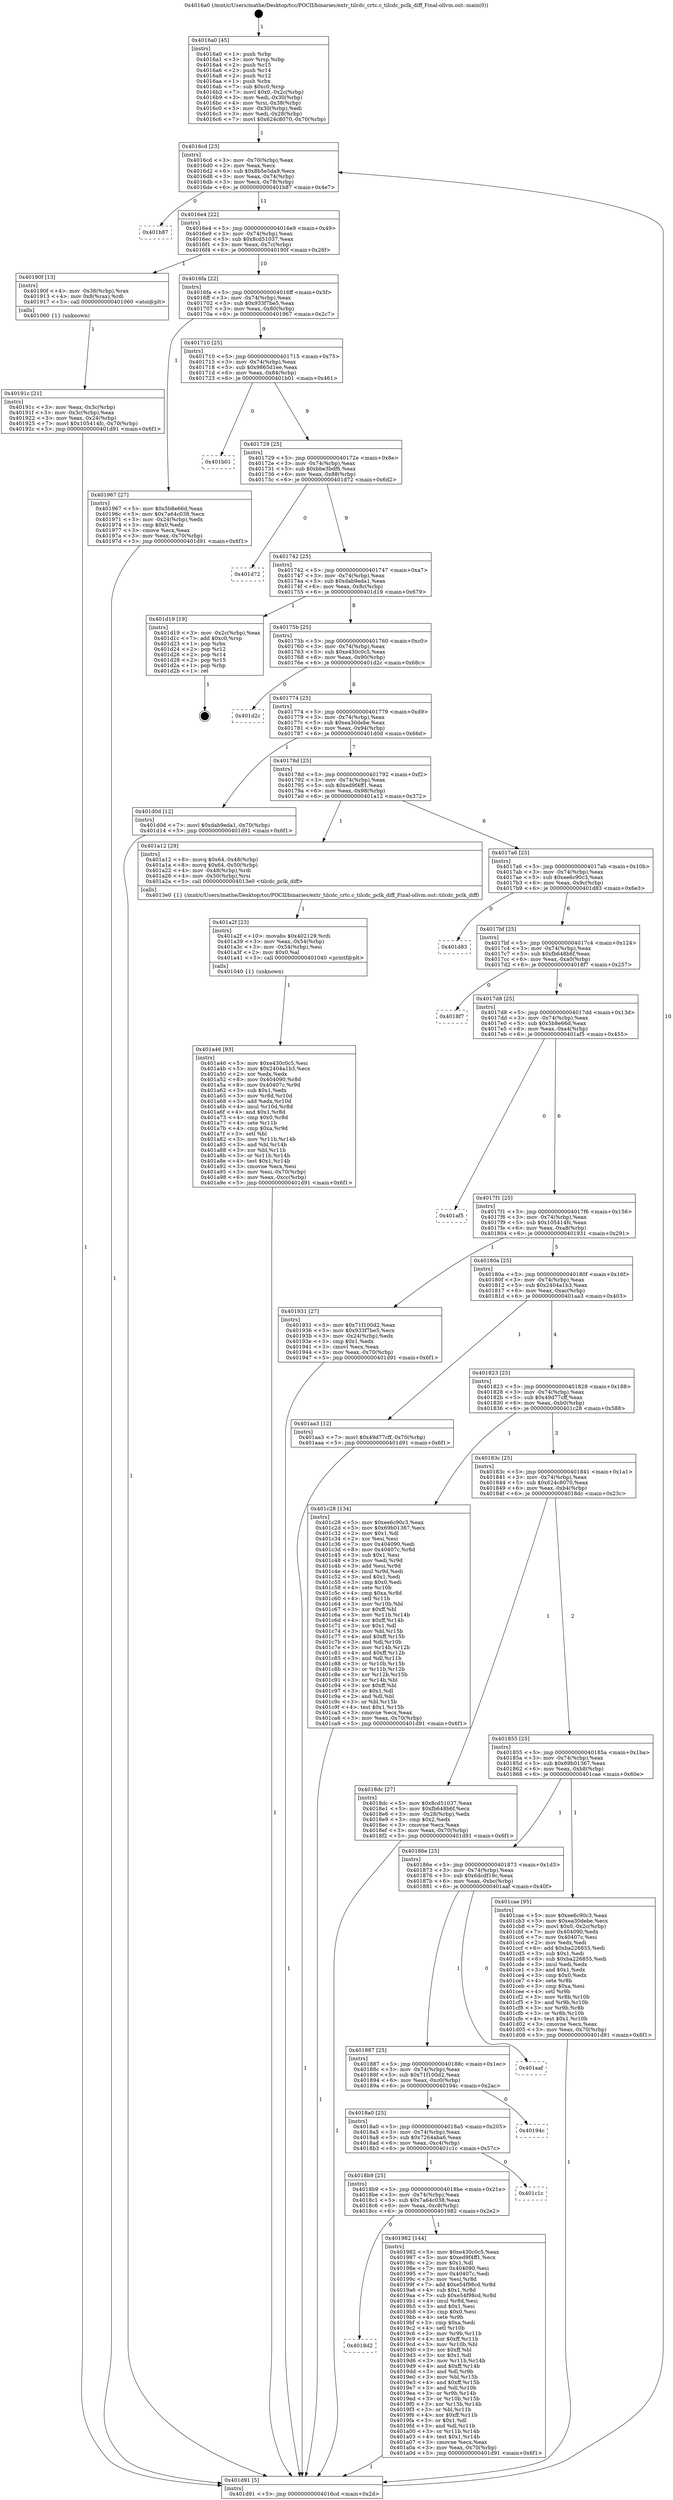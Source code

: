 digraph "0x4016a0" {
  label = "0x4016a0 (/mnt/c/Users/mathe/Desktop/tcc/POCII/binaries/extr_tilcdc_crtc.c_tilcdc_pclk_diff_Final-ollvm.out::main(0))"
  labelloc = "t"
  node[shape=record]

  Entry [label="",width=0.3,height=0.3,shape=circle,fillcolor=black,style=filled]
  "0x4016cd" [label="{
     0x4016cd [23]\l
     | [instrs]\l
     &nbsp;&nbsp;0x4016cd \<+3\>: mov -0x70(%rbp),%eax\l
     &nbsp;&nbsp;0x4016d0 \<+2\>: mov %eax,%ecx\l
     &nbsp;&nbsp;0x4016d2 \<+6\>: sub $0x8b5e5da9,%ecx\l
     &nbsp;&nbsp;0x4016d8 \<+3\>: mov %eax,-0x74(%rbp)\l
     &nbsp;&nbsp;0x4016db \<+3\>: mov %ecx,-0x78(%rbp)\l
     &nbsp;&nbsp;0x4016de \<+6\>: je 0000000000401b87 \<main+0x4e7\>\l
  }"]
  "0x401b87" [label="{
     0x401b87\l
  }", style=dashed]
  "0x4016e4" [label="{
     0x4016e4 [22]\l
     | [instrs]\l
     &nbsp;&nbsp;0x4016e4 \<+5\>: jmp 00000000004016e9 \<main+0x49\>\l
     &nbsp;&nbsp;0x4016e9 \<+3\>: mov -0x74(%rbp),%eax\l
     &nbsp;&nbsp;0x4016ec \<+5\>: sub $0x8cd51037,%eax\l
     &nbsp;&nbsp;0x4016f1 \<+3\>: mov %eax,-0x7c(%rbp)\l
     &nbsp;&nbsp;0x4016f4 \<+6\>: je 000000000040190f \<main+0x26f\>\l
  }"]
  Exit [label="",width=0.3,height=0.3,shape=circle,fillcolor=black,style=filled,peripheries=2]
  "0x40190f" [label="{
     0x40190f [13]\l
     | [instrs]\l
     &nbsp;&nbsp;0x40190f \<+4\>: mov -0x38(%rbp),%rax\l
     &nbsp;&nbsp;0x401913 \<+4\>: mov 0x8(%rax),%rdi\l
     &nbsp;&nbsp;0x401917 \<+5\>: call 0000000000401060 \<atoi@plt\>\l
     | [calls]\l
     &nbsp;&nbsp;0x401060 \{1\} (unknown)\l
  }"]
  "0x4016fa" [label="{
     0x4016fa [22]\l
     | [instrs]\l
     &nbsp;&nbsp;0x4016fa \<+5\>: jmp 00000000004016ff \<main+0x5f\>\l
     &nbsp;&nbsp;0x4016ff \<+3\>: mov -0x74(%rbp),%eax\l
     &nbsp;&nbsp;0x401702 \<+5\>: sub $0x933f7be5,%eax\l
     &nbsp;&nbsp;0x401707 \<+3\>: mov %eax,-0x80(%rbp)\l
     &nbsp;&nbsp;0x40170a \<+6\>: je 0000000000401967 \<main+0x2c7\>\l
  }"]
  "0x401a46" [label="{
     0x401a46 [93]\l
     | [instrs]\l
     &nbsp;&nbsp;0x401a46 \<+5\>: mov $0xe430c0c5,%esi\l
     &nbsp;&nbsp;0x401a4b \<+5\>: mov $0x2404a1b3,%ecx\l
     &nbsp;&nbsp;0x401a50 \<+2\>: xor %edx,%edx\l
     &nbsp;&nbsp;0x401a52 \<+8\>: mov 0x404090,%r8d\l
     &nbsp;&nbsp;0x401a5a \<+8\>: mov 0x40407c,%r9d\l
     &nbsp;&nbsp;0x401a62 \<+3\>: sub $0x1,%edx\l
     &nbsp;&nbsp;0x401a65 \<+3\>: mov %r8d,%r10d\l
     &nbsp;&nbsp;0x401a68 \<+3\>: add %edx,%r10d\l
     &nbsp;&nbsp;0x401a6b \<+4\>: imul %r10d,%r8d\l
     &nbsp;&nbsp;0x401a6f \<+4\>: and $0x1,%r8d\l
     &nbsp;&nbsp;0x401a73 \<+4\>: cmp $0x0,%r8d\l
     &nbsp;&nbsp;0x401a77 \<+4\>: sete %r11b\l
     &nbsp;&nbsp;0x401a7b \<+4\>: cmp $0xa,%r9d\l
     &nbsp;&nbsp;0x401a7f \<+3\>: setl %bl\l
     &nbsp;&nbsp;0x401a82 \<+3\>: mov %r11b,%r14b\l
     &nbsp;&nbsp;0x401a85 \<+3\>: and %bl,%r14b\l
     &nbsp;&nbsp;0x401a88 \<+3\>: xor %bl,%r11b\l
     &nbsp;&nbsp;0x401a8b \<+3\>: or %r11b,%r14b\l
     &nbsp;&nbsp;0x401a8e \<+4\>: test $0x1,%r14b\l
     &nbsp;&nbsp;0x401a92 \<+3\>: cmovne %ecx,%esi\l
     &nbsp;&nbsp;0x401a95 \<+3\>: mov %esi,-0x70(%rbp)\l
     &nbsp;&nbsp;0x401a98 \<+6\>: mov %eax,-0xcc(%rbp)\l
     &nbsp;&nbsp;0x401a9e \<+5\>: jmp 0000000000401d91 \<main+0x6f1\>\l
  }"]
  "0x401967" [label="{
     0x401967 [27]\l
     | [instrs]\l
     &nbsp;&nbsp;0x401967 \<+5\>: mov $0x5b8e66d,%eax\l
     &nbsp;&nbsp;0x40196c \<+5\>: mov $0x7a64c038,%ecx\l
     &nbsp;&nbsp;0x401971 \<+3\>: mov -0x24(%rbp),%edx\l
     &nbsp;&nbsp;0x401974 \<+3\>: cmp $0x0,%edx\l
     &nbsp;&nbsp;0x401977 \<+3\>: cmove %ecx,%eax\l
     &nbsp;&nbsp;0x40197a \<+3\>: mov %eax,-0x70(%rbp)\l
     &nbsp;&nbsp;0x40197d \<+5\>: jmp 0000000000401d91 \<main+0x6f1\>\l
  }"]
  "0x401710" [label="{
     0x401710 [25]\l
     | [instrs]\l
     &nbsp;&nbsp;0x401710 \<+5\>: jmp 0000000000401715 \<main+0x75\>\l
     &nbsp;&nbsp;0x401715 \<+3\>: mov -0x74(%rbp),%eax\l
     &nbsp;&nbsp;0x401718 \<+5\>: sub $0x9865d1ee,%eax\l
     &nbsp;&nbsp;0x40171d \<+6\>: mov %eax,-0x84(%rbp)\l
     &nbsp;&nbsp;0x401723 \<+6\>: je 0000000000401b01 \<main+0x461\>\l
  }"]
  "0x401a2f" [label="{
     0x401a2f [23]\l
     | [instrs]\l
     &nbsp;&nbsp;0x401a2f \<+10\>: movabs $0x402129,%rdi\l
     &nbsp;&nbsp;0x401a39 \<+3\>: mov %eax,-0x54(%rbp)\l
     &nbsp;&nbsp;0x401a3c \<+3\>: mov -0x54(%rbp),%esi\l
     &nbsp;&nbsp;0x401a3f \<+2\>: mov $0x0,%al\l
     &nbsp;&nbsp;0x401a41 \<+5\>: call 0000000000401040 \<printf@plt\>\l
     | [calls]\l
     &nbsp;&nbsp;0x401040 \{1\} (unknown)\l
  }"]
  "0x401b01" [label="{
     0x401b01\l
  }", style=dashed]
  "0x401729" [label="{
     0x401729 [25]\l
     | [instrs]\l
     &nbsp;&nbsp;0x401729 \<+5\>: jmp 000000000040172e \<main+0x8e\>\l
     &nbsp;&nbsp;0x40172e \<+3\>: mov -0x74(%rbp),%eax\l
     &nbsp;&nbsp;0x401731 \<+5\>: sub $0xbbe3bdf6,%eax\l
     &nbsp;&nbsp;0x401736 \<+6\>: mov %eax,-0x88(%rbp)\l
     &nbsp;&nbsp;0x40173c \<+6\>: je 0000000000401d72 \<main+0x6d2\>\l
  }"]
  "0x4018d2" [label="{
     0x4018d2\l
  }", style=dashed]
  "0x401d72" [label="{
     0x401d72\l
  }", style=dashed]
  "0x401742" [label="{
     0x401742 [25]\l
     | [instrs]\l
     &nbsp;&nbsp;0x401742 \<+5\>: jmp 0000000000401747 \<main+0xa7\>\l
     &nbsp;&nbsp;0x401747 \<+3\>: mov -0x74(%rbp),%eax\l
     &nbsp;&nbsp;0x40174a \<+5\>: sub $0xdab9eda1,%eax\l
     &nbsp;&nbsp;0x40174f \<+6\>: mov %eax,-0x8c(%rbp)\l
     &nbsp;&nbsp;0x401755 \<+6\>: je 0000000000401d19 \<main+0x679\>\l
  }"]
  "0x401982" [label="{
     0x401982 [144]\l
     | [instrs]\l
     &nbsp;&nbsp;0x401982 \<+5\>: mov $0xe430c0c5,%eax\l
     &nbsp;&nbsp;0x401987 \<+5\>: mov $0xed9f4ff1,%ecx\l
     &nbsp;&nbsp;0x40198c \<+2\>: mov $0x1,%dl\l
     &nbsp;&nbsp;0x40198e \<+7\>: mov 0x404090,%esi\l
     &nbsp;&nbsp;0x401995 \<+7\>: mov 0x40407c,%edi\l
     &nbsp;&nbsp;0x40199c \<+3\>: mov %esi,%r8d\l
     &nbsp;&nbsp;0x40199f \<+7\>: add $0xe54f98cd,%r8d\l
     &nbsp;&nbsp;0x4019a6 \<+4\>: sub $0x1,%r8d\l
     &nbsp;&nbsp;0x4019aa \<+7\>: sub $0xe54f98cd,%r8d\l
     &nbsp;&nbsp;0x4019b1 \<+4\>: imul %r8d,%esi\l
     &nbsp;&nbsp;0x4019b5 \<+3\>: and $0x1,%esi\l
     &nbsp;&nbsp;0x4019b8 \<+3\>: cmp $0x0,%esi\l
     &nbsp;&nbsp;0x4019bb \<+4\>: sete %r9b\l
     &nbsp;&nbsp;0x4019bf \<+3\>: cmp $0xa,%edi\l
     &nbsp;&nbsp;0x4019c2 \<+4\>: setl %r10b\l
     &nbsp;&nbsp;0x4019c6 \<+3\>: mov %r9b,%r11b\l
     &nbsp;&nbsp;0x4019c9 \<+4\>: xor $0xff,%r11b\l
     &nbsp;&nbsp;0x4019cd \<+3\>: mov %r10b,%bl\l
     &nbsp;&nbsp;0x4019d0 \<+3\>: xor $0xff,%bl\l
     &nbsp;&nbsp;0x4019d3 \<+3\>: xor $0x1,%dl\l
     &nbsp;&nbsp;0x4019d6 \<+3\>: mov %r11b,%r14b\l
     &nbsp;&nbsp;0x4019d9 \<+4\>: and $0xff,%r14b\l
     &nbsp;&nbsp;0x4019dd \<+3\>: and %dl,%r9b\l
     &nbsp;&nbsp;0x4019e0 \<+3\>: mov %bl,%r15b\l
     &nbsp;&nbsp;0x4019e3 \<+4\>: and $0xff,%r15b\l
     &nbsp;&nbsp;0x4019e7 \<+3\>: and %dl,%r10b\l
     &nbsp;&nbsp;0x4019ea \<+3\>: or %r9b,%r14b\l
     &nbsp;&nbsp;0x4019ed \<+3\>: or %r10b,%r15b\l
     &nbsp;&nbsp;0x4019f0 \<+3\>: xor %r15b,%r14b\l
     &nbsp;&nbsp;0x4019f3 \<+3\>: or %bl,%r11b\l
     &nbsp;&nbsp;0x4019f6 \<+4\>: xor $0xff,%r11b\l
     &nbsp;&nbsp;0x4019fa \<+3\>: or $0x1,%dl\l
     &nbsp;&nbsp;0x4019fd \<+3\>: and %dl,%r11b\l
     &nbsp;&nbsp;0x401a00 \<+3\>: or %r11b,%r14b\l
     &nbsp;&nbsp;0x401a03 \<+4\>: test $0x1,%r14b\l
     &nbsp;&nbsp;0x401a07 \<+3\>: cmovne %ecx,%eax\l
     &nbsp;&nbsp;0x401a0a \<+3\>: mov %eax,-0x70(%rbp)\l
     &nbsp;&nbsp;0x401a0d \<+5\>: jmp 0000000000401d91 \<main+0x6f1\>\l
  }"]
  "0x401d19" [label="{
     0x401d19 [19]\l
     | [instrs]\l
     &nbsp;&nbsp;0x401d19 \<+3\>: mov -0x2c(%rbp),%eax\l
     &nbsp;&nbsp;0x401d1c \<+7\>: add $0xc0,%rsp\l
     &nbsp;&nbsp;0x401d23 \<+1\>: pop %rbx\l
     &nbsp;&nbsp;0x401d24 \<+2\>: pop %r12\l
     &nbsp;&nbsp;0x401d26 \<+2\>: pop %r14\l
     &nbsp;&nbsp;0x401d28 \<+2\>: pop %r15\l
     &nbsp;&nbsp;0x401d2a \<+1\>: pop %rbp\l
     &nbsp;&nbsp;0x401d2b \<+1\>: ret\l
  }"]
  "0x40175b" [label="{
     0x40175b [25]\l
     | [instrs]\l
     &nbsp;&nbsp;0x40175b \<+5\>: jmp 0000000000401760 \<main+0xc0\>\l
     &nbsp;&nbsp;0x401760 \<+3\>: mov -0x74(%rbp),%eax\l
     &nbsp;&nbsp;0x401763 \<+5\>: sub $0xe430c0c5,%eax\l
     &nbsp;&nbsp;0x401768 \<+6\>: mov %eax,-0x90(%rbp)\l
     &nbsp;&nbsp;0x40176e \<+6\>: je 0000000000401d2c \<main+0x68c\>\l
  }"]
  "0x4018b9" [label="{
     0x4018b9 [25]\l
     | [instrs]\l
     &nbsp;&nbsp;0x4018b9 \<+5\>: jmp 00000000004018be \<main+0x21e\>\l
     &nbsp;&nbsp;0x4018be \<+3\>: mov -0x74(%rbp),%eax\l
     &nbsp;&nbsp;0x4018c1 \<+5\>: sub $0x7a64c038,%eax\l
     &nbsp;&nbsp;0x4018c6 \<+6\>: mov %eax,-0xc8(%rbp)\l
     &nbsp;&nbsp;0x4018cc \<+6\>: je 0000000000401982 \<main+0x2e2\>\l
  }"]
  "0x401d2c" [label="{
     0x401d2c\l
  }", style=dashed]
  "0x401774" [label="{
     0x401774 [25]\l
     | [instrs]\l
     &nbsp;&nbsp;0x401774 \<+5\>: jmp 0000000000401779 \<main+0xd9\>\l
     &nbsp;&nbsp;0x401779 \<+3\>: mov -0x74(%rbp),%eax\l
     &nbsp;&nbsp;0x40177c \<+5\>: sub $0xea30debe,%eax\l
     &nbsp;&nbsp;0x401781 \<+6\>: mov %eax,-0x94(%rbp)\l
     &nbsp;&nbsp;0x401787 \<+6\>: je 0000000000401d0d \<main+0x66d\>\l
  }"]
  "0x401c1c" [label="{
     0x401c1c\l
  }", style=dashed]
  "0x401d0d" [label="{
     0x401d0d [12]\l
     | [instrs]\l
     &nbsp;&nbsp;0x401d0d \<+7\>: movl $0xdab9eda1,-0x70(%rbp)\l
     &nbsp;&nbsp;0x401d14 \<+5\>: jmp 0000000000401d91 \<main+0x6f1\>\l
  }"]
  "0x40178d" [label="{
     0x40178d [25]\l
     | [instrs]\l
     &nbsp;&nbsp;0x40178d \<+5\>: jmp 0000000000401792 \<main+0xf2\>\l
     &nbsp;&nbsp;0x401792 \<+3\>: mov -0x74(%rbp),%eax\l
     &nbsp;&nbsp;0x401795 \<+5\>: sub $0xed9f4ff1,%eax\l
     &nbsp;&nbsp;0x40179a \<+6\>: mov %eax,-0x98(%rbp)\l
     &nbsp;&nbsp;0x4017a0 \<+6\>: je 0000000000401a12 \<main+0x372\>\l
  }"]
  "0x4018a0" [label="{
     0x4018a0 [25]\l
     | [instrs]\l
     &nbsp;&nbsp;0x4018a0 \<+5\>: jmp 00000000004018a5 \<main+0x205\>\l
     &nbsp;&nbsp;0x4018a5 \<+3\>: mov -0x74(%rbp),%eax\l
     &nbsp;&nbsp;0x4018a8 \<+5\>: sub $0x7264aba6,%eax\l
     &nbsp;&nbsp;0x4018ad \<+6\>: mov %eax,-0xc4(%rbp)\l
     &nbsp;&nbsp;0x4018b3 \<+6\>: je 0000000000401c1c \<main+0x57c\>\l
  }"]
  "0x401a12" [label="{
     0x401a12 [29]\l
     | [instrs]\l
     &nbsp;&nbsp;0x401a12 \<+8\>: movq $0x64,-0x48(%rbp)\l
     &nbsp;&nbsp;0x401a1a \<+8\>: movq $0x64,-0x50(%rbp)\l
     &nbsp;&nbsp;0x401a22 \<+4\>: mov -0x48(%rbp),%rdi\l
     &nbsp;&nbsp;0x401a26 \<+4\>: mov -0x50(%rbp),%rsi\l
     &nbsp;&nbsp;0x401a2a \<+5\>: call 00000000004013e0 \<tilcdc_pclk_diff\>\l
     | [calls]\l
     &nbsp;&nbsp;0x4013e0 \{1\} (/mnt/c/Users/mathe/Desktop/tcc/POCII/binaries/extr_tilcdc_crtc.c_tilcdc_pclk_diff_Final-ollvm.out::tilcdc_pclk_diff)\l
  }"]
  "0x4017a6" [label="{
     0x4017a6 [25]\l
     | [instrs]\l
     &nbsp;&nbsp;0x4017a6 \<+5\>: jmp 00000000004017ab \<main+0x10b\>\l
     &nbsp;&nbsp;0x4017ab \<+3\>: mov -0x74(%rbp),%eax\l
     &nbsp;&nbsp;0x4017ae \<+5\>: sub $0xee6c90c3,%eax\l
     &nbsp;&nbsp;0x4017b3 \<+6\>: mov %eax,-0x9c(%rbp)\l
     &nbsp;&nbsp;0x4017b9 \<+6\>: je 0000000000401d83 \<main+0x6e3\>\l
  }"]
  "0x40194c" [label="{
     0x40194c\l
  }", style=dashed]
  "0x401d83" [label="{
     0x401d83\l
  }", style=dashed]
  "0x4017bf" [label="{
     0x4017bf [25]\l
     | [instrs]\l
     &nbsp;&nbsp;0x4017bf \<+5\>: jmp 00000000004017c4 \<main+0x124\>\l
     &nbsp;&nbsp;0x4017c4 \<+3\>: mov -0x74(%rbp),%eax\l
     &nbsp;&nbsp;0x4017c7 \<+5\>: sub $0xfb648b6f,%eax\l
     &nbsp;&nbsp;0x4017cc \<+6\>: mov %eax,-0xa0(%rbp)\l
     &nbsp;&nbsp;0x4017d2 \<+6\>: je 00000000004018f7 \<main+0x257\>\l
  }"]
  "0x401887" [label="{
     0x401887 [25]\l
     | [instrs]\l
     &nbsp;&nbsp;0x401887 \<+5\>: jmp 000000000040188c \<main+0x1ec\>\l
     &nbsp;&nbsp;0x40188c \<+3\>: mov -0x74(%rbp),%eax\l
     &nbsp;&nbsp;0x40188f \<+5\>: sub $0x71f100d2,%eax\l
     &nbsp;&nbsp;0x401894 \<+6\>: mov %eax,-0xc0(%rbp)\l
     &nbsp;&nbsp;0x40189a \<+6\>: je 000000000040194c \<main+0x2ac\>\l
  }"]
  "0x4018f7" [label="{
     0x4018f7\l
  }", style=dashed]
  "0x4017d8" [label="{
     0x4017d8 [25]\l
     | [instrs]\l
     &nbsp;&nbsp;0x4017d8 \<+5\>: jmp 00000000004017dd \<main+0x13d\>\l
     &nbsp;&nbsp;0x4017dd \<+3\>: mov -0x74(%rbp),%eax\l
     &nbsp;&nbsp;0x4017e0 \<+5\>: sub $0x5b8e66d,%eax\l
     &nbsp;&nbsp;0x4017e5 \<+6\>: mov %eax,-0xa4(%rbp)\l
     &nbsp;&nbsp;0x4017eb \<+6\>: je 0000000000401af5 \<main+0x455\>\l
  }"]
  "0x401aaf" [label="{
     0x401aaf\l
  }", style=dashed]
  "0x401af5" [label="{
     0x401af5\l
  }", style=dashed]
  "0x4017f1" [label="{
     0x4017f1 [25]\l
     | [instrs]\l
     &nbsp;&nbsp;0x4017f1 \<+5\>: jmp 00000000004017f6 \<main+0x156\>\l
     &nbsp;&nbsp;0x4017f6 \<+3\>: mov -0x74(%rbp),%eax\l
     &nbsp;&nbsp;0x4017f9 \<+5\>: sub $0x105414fc,%eax\l
     &nbsp;&nbsp;0x4017fe \<+6\>: mov %eax,-0xa8(%rbp)\l
     &nbsp;&nbsp;0x401804 \<+6\>: je 0000000000401931 \<main+0x291\>\l
  }"]
  "0x40186e" [label="{
     0x40186e [25]\l
     | [instrs]\l
     &nbsp;&nbsp;0x40186e \<+5\>: jmp 0000000000401873 \<main+0x1d3\>\l
     &nbsp;&nbsp;0x401873 \<+3\>: mov -0x74(%rbp),%eax\l
     &nbsp;&nbsp;0x401876 \<+5\>: sub $0x6dcdf19c,%eax\l
     &nbsp;&nbsp;0x40187b \<+6\>: mov %eax,-0xbc(%rbp)\l
     &nbsp;&nbsp;0x401881 \<+6\>: je 0000000000401aaf \<main+0x40f\>\l
  }"]
  "0x401931" [label="{
     0x401931 [27]\l
     | [instrs]\l
     &nbsp;&nbsp;0x401931 \<+5\>: mov $0x71f100d2,%eax\l
     &nbsp;&nbsp;0x401936 \<+5\>: mov $0x933f7be5,%ecx\l
     &nbsp;&nbsp;0x40193b \<+3\>: mov -0x24(%rbp),%edx\l
     &nbsp;&nbsp;0x40193e \<+3\>: cmp $0x1,%edx\l
     &nbsp;&nbsp;0x401941 \<+3\>: cmovl %ecx,%eax\l
     &nbsp;&nbsp;0x401944 \<+3\>: mov %eax,-0x70(%rbp)\l
     &nbsp;&nbsp;0x401947 \<+5\>: jmp 0000000000401d91 \<main+0x6f1\>\l
  }"]
  "0x40180a" [label="{
     0x40180a [25]\l
     | [instrs]\l
     &nbsp;&nbsp;0x40180a \<+5\>: jmp 000000000040180f \<main+0x16f\>\l
     &nbsp;&nbsp;0x40180f \<+3\>: mov -0x74(%rbp),%eax\l
     &nbsp;&nbsp;0x401812 \<+5\>: sub $0x2404a1b3,%eax\l
     &nbsp;&nbsp;0x401817 \<+6\>: mov %eax,-0xac(%rbp)\l
     &nbsp;&nbsp;0x40181d \<+6\>: je 0000000000401aa3 \<main+0x403\>\l
  }"]
  "0x401cae" [label="{
     0x401cae [95]\l
     | [instrs]\l
     &nbsp;&nbsp;0x401cae \<+5\>: mov $0xee6c90c3,%eax\l
     &nbsp;&nbsp;0x401cb3 \<+5\>: mov $0xea30debe,%ecx\l
     &nbsp;&nbsp;0x401cb8 \<+7\>: movl $0x0,-0x2c(%rbp)\l
     &nbsp;&nbsp;0x401cbf \<+7\>: mov 0x404090,%edx\l
     &nbsp;&nbsp;0x401cc6 \<+7\>: mov 0x40407c,%esi\l
     &nbsp;&nbsp;0x401ccd \<+2\>: mov %edx,%edi\l
     &nbsp;&nbsp;0x401ccf \<+6\>: add $0xba226855,%edi\l
     &nbsp;&nbsp;0x401cd5 \<+3\>: sub $0x1,%edi\l
     &nbsp;&nbsp;0x401cd8 \<+6\>: sub $0xba226855,%edi\l
     &nbsp;&nbsp;0x401cde \<+3\>: imul %edi,%edx\l
     &nbsp;&nbsp;0x401ce1 \<+3\>: and $0x1,%edx\l
     &nbsp;&nbsp;0x401ce4 \<+3\>: cmp $0x0,%edx\l
     &nbsp;&nbsp;0x401ce7 \<+4\>: sete %r8b\l
     &nbsp;&nbsp;0x401ceb \<+3\>: cmp $0xa,%esi\l
     &nbsp;&nbsp;0x401cee \<+4\>: setl %r9b\l
     &nbsp;&nbsp;0x401cf2 \<+3\>: mov %r8b,%r10b\l
     &nbsp;&nbsp;0x401cf5 \<+3\>: and %r9b,%r10b\l
     &nbsp;&nbsp;0x401cf8 \<+3\>: xor %r9b,%r8b\l
     &nbsp;&nbsp;0x401cfb \<+3\>: or %r8b,%r10b\l
     &nbsp;&nbsp;0x401cfe \<+4\>: test $0x1,%r10b\l
     &nbsp;&nbsp;0x401d02 \<+3\>: cmovne %ecx,%eax\l
     &nbsp;&nbsp;0x401d05 \<+3\>: mov %eax,-0x70(%rbp)\l
     &nbsp;&nbsp;0x401d08 \<+5\>: jmp 0000000000401d91 \<main+0x6f1\>\l
  }"]
  "0x401aa3" [label="{
     0x401aa3 [12]\l
     | [instrs]\l
     &nbsp;&nbsp;0x401aa3 \<+7\>: movl $0x49d77cff,-0x70(%rbp)\l
     &nbsp;&nbsp;0x401aaa \<+5\>: jmp 0000000000401d91 \<main+0x6f1\>\l
  }"]
  "0x401823" [label="{
     0x401823 [25]\l
     | [instrs]\l
     &nbsp;&nbsp;0x401823 \<+5\>: jmp 0000000000401828 \<main+0x188\>\l
     &nbsp;&nbsp;0x401828 \<+3\>: mov -0x74(%rbp),%eax\l
     &nbsp;&nbsp;0x40182b \<+5\>: sub $0x49d77cff,%eax\l
     &nbsp;&nbsp;0x401830 \<+6\>: mov %eax,-0xb0(%rbp)\l
     &nbsp;&nbsp;0x401836 \<+6\>: je 0000000000401c28 \<main+0x588\>\l
  }"]
  "0x40191c" [label="{
     0x40191c [21]\l
     | [instrs]\l
     &nbsp;&nbsp;0x40191c \<+3\>: mov %eax,-0x3c(%rbp)\l
     &nbsp;&nbsp;0x40191f \<+3\>: mov -0x3c(%rbp),%eax\l
     &nbsp;&nbsp;0x401922 \<+3\>: mov %eax,-0x24(%rbp)\l
     &nbsp;&nbsp;0x401925 \<+7\>: movl $0x105414fc,-0x70(%rbp)\l
     &nbsp;&nbsp;0x40192c \<+5\>: jmp 0000000000401d91 \<main+0x6f1\>\l
  }"]
  "0x401c28" [label="{
     0x401c28 [134]\l
     | [instrs]\l
     &nbsp;&nbsp;0x401c28 \<+5\>: mov $0xee6c90c3,%eax\l
     &nbsp;&nbsp;0x401c2d \<+5\>: mov $0x69b01367,%ecx\l
     &nbsp;&nbsp;0x401c32 \<+2\>: mov $0x1,%dl\l
     &nbsp;&nbsp;0x401c34 \<+2\>: xor %esi,%esi\l
     &nbsp;&nbsp;0x401c36 \<+7\>: mov 0x404090,%edi\l
     &nbsp;&nbsp;0x401c3d \<+8\>: mov 0x40407c,%r8d\l
     &nbsp;&nbsp;0x401c45 \<+3\>: sub $0x1,%esi\l
     &nbsp;&nbsp;0x401c48 \<+3\>: mov %edi,%r9d\l
     &nbsp;&nbsp;0x401c4b \<+3\>: add %esi,%r9d\l
     &nbsp;&nbsp;0x401c4e \<+4\>: imul %r9d,%edi\l
     &nbsp;&nbsp;0x401c52 \<+3\>: and $0x1,%edi\l
     &nbsp;&nbsp;0x401c55 \<+3\>: cmp $0x0,%edi\l
     &nbsp;&nbsp;0x401c58 \<+4\>: sete %r10b\l
     &nbsp;&nbsp;0x401c5c \<+4\>: cmp $0xa,%r8d\l
     &nbsp;&nbsp;0x401c60 \<+4\>: setl %r11b\l
     &nbsp;&nbsp;0x401c64 \<+3\>: mov %r10b,%bl\l
     &nbsp;&nbsp;0x401c67 \<+3\>: xor $0xff,%bl\l
     &nbsp;&nbsp;0x401c6a \<+3\>: mov %r11b,%r14b\l
     &nbsp;&nbsp;0x401c6d \<+4\>: xor $0xff,%r14b\l
     &nbsp;&nbsp;0x401c71 \<+3\>: xor $0x1,%dl\l
     &nbsp;&nbsp;0x401c74 \<+3\>: mov %bl,%r15b\l
     &nbsp;&nbsp;0x401c77 \<+4\>: and $0xff,%r15b\l
     &nbsp;&nbsp;0x401c7b \<+3\>: and %dl,%r10b\l
     &nbsp;&nbsp;0x401c7e \<+3\>: mov %r14b,%r12b\l
     &nbsp;&nbsp;0x401c81 \<+4\>: and $0xff,%r12b\l
     &nbsp;&nbsp;0x401c85 \<+3\>: and %dl,%r11b\l
     &nbsp;&nbsp;0x401c88 \<+3\>: or %r10b,%r15b\l
     &nbsp;&nbsp;0x401c8b \<+3\>: or %r11b,%r12b\l
     &nbsp;&nbsp;0x401c8e \<+3\>: xor %r12b,%r15b\l
     &nbsp;&nbsp;0x401c91 \<+3\>: or %r14b,%bl\l
     &nbsp;&nbsp;0x401c94 \<+3\>: xor $0xff,%bl\l
     &nbsp;&nbsp;0x401c97 \<+3\>: or $0x1,%dl\l
     &nbsp;&nbsp;0x401c9a \<+2\>: and %dl,%bl\l
     &nbsp;&nbsp;0x401c9c \<+3\>: or %bl,%r15b\l
     &nbsp;&nbsp;0x401c9f \<+4\>: test $0x1,%r15b\l
     &nbsp;&nbsp;0x401ca3 \<+3\>: cmovne %ecx,%eax\l
     &nbsp;&nbsp;0x401ca6 \<+3\>: mov %eax,-0x70(%rbp)\l
     &nbsp;&nbsp;0x401ca9 \<+5\>: jmp 0000000000401d91 \<main+0x6f1\>\l
  }"]
  "0x40183c" [label="{
     0x40183c [25]\l
     | [instrs]\l
     &nbsp;&nbsp;0x40183c \<+5\>: jmp 0000000000401841 \<main+0x1a1\>\l
     &nbsp;&nbsp;0x401841 \<+3\>: mov -0x74(%rbp),%eax\l
     &nbsp;&nbsp;0x401844 \<+5\>: sub $0x624c8070,%eax\l
     &nbsp;&nbsp;0x401849 \<+6\>: mov %eax,-0xb4(%rbp)\l
     &nbsp;&nbsp;0x40184f \<+6\>: je 00000000004018dc \<main+0x23c\>\l
  }"]
  "0x4016a0" [label="{
     0x4016a0 [45]\l
     | [instrs]\l
     &nbsp;&nbsp;0x4016a0 \<+1\>: push %rbp\l
     &nbsp;&nbsp;0x4016a1 \<+3\>: mov %rsp,%rbp\l
     &nbsp;&nbsp;0x4016a4 \<+2\>: push %r15\l
     &nbsp;&nbsp;0x4016a6 \<+2\>: push %r14\l
     &nbsp;&nbsp;0x4016a8 \<+2\>: push %r12\l
     &nbsp;&nbsp;0x4016aa \<+1\>: push %rbx\l
     &nbsp;&nbsp;0x4016ab \<+7\>: sub $0xc0,%rsp\l
     &nbsp;&nbsp;0x4016b2 \<+7\>: movl $0x0,-0x2c(%rbp)\l
     &nbsp;&nbsp;0x4016b9 \<+3\>: mov %edi,-0x30(%rbp)\l
     &nbsp;&nbsp;0x4016bc \<+4\>: mov %rsi,-0x38(%rbp)\l
     &nbsp;&nbsp;0x4016c0 \<+3\>: mov -0x30(%rbp),%edi\l
     &nbsp;&nbsp;0x4016c3 \<+3\>: mov %edi,-0x28(%rbp)\l
     &nbsp;&nbsp;0x4016c6 \<+7\>: movl $0x624c8070,-0x70(%rbp)\l
  }"]
  "0x4018dc" [label="{
     0x4018dc [27]\l
     | [instrs]\l
     &nbsp;&nbsp;0x4018dc \<+5\>: mov $0x8cd51037,%eax\l
     &nbsp;&nbsp;0x4018e1 \<+5\>: mov $0xfb648b6f,%ecx\l
     &nbsp;&nbsp;0x4018e6 \<+3\>: mov -0x28(%rbp),%edx\l
     &nbsp;&nbsp;0x4018e9 \<+3\>: cmp $0x2,%edx\l
     &nbsp;&nbsp;0x4018ec \<+3\>: cmovne %ecx,%eax\l
     &nbsp;&nbsp;0x4018ef \<+3\>: mov %eax,-0x70(%rbp)\l
     &nbsp;&nbsp;0x4018f2 \<+5\>: jmp 0000000000401d91 \<main+0x6f1\>\l
  }"]
  "0x401855" [label="{
     0x401855 [25]\l
     | [instrs]\l
     &nbsp;&nbsp;0x401855 \<+5\>: jmp 000000000040185a \<main+0x1ba\>\l
     &nbsp;&nbsp;0x40185a \<+3\>: mov -0x74(%rbp),%eax\l
     &nbsp;&nbsp;0x40185d \<+5\>: sub $0x69b01367,%eax\l
     &nbsp;&nbsp;0x401862 \<+6\>: mov %eax,-0xb8(%rbp)\l
     &nbsp;&nbsp;0x401868 \<+6\>: je 0000000000401cae \<main+0x60e\>\l
  }"]
  "0x401d91" [label="{
     0x401d91 [5]\l
     | [instrs]\l
     &nbsp;&nbsp;0x401d91 \<+5\>: jmp 00000000004016cd \<main+0x2d\>\l
  }"]
  Entry -> "0x4016a0" [label=" 1"]
  "0x4016cd" -> "0x401b87" [label=" 0"]
  "0x4016cd" -> "0x4016e4" [label=" 11"]
  "0x401d19" -> Exit [label=" 1"]
  "0x4016e4" -> "0x40190f" [label=" 1"]
  "0x4016e4" -> "0x4016fa" [label=" 10"]
  "0x401d0d" -> "0x401d91" [label=" 1"]
  "0x4016fa" -> "0x401967" [label=" 1"]
  "0x4016fa" -> "0x401710" [label=" 9"]
  "0x401cae" -> "0x401d91" [label=" 1"]
  "0x401710" -> "0x401b01" [label=" 0"]
  "0x401710" -> "0x401729" [label=" 9"]
  "0x401c28" -> "0x401d91" [label=" 1"]
  "0x401729" -> "0x401d72" [label=" 0"]
  "0x401729" -> "0x401742" [label=" 9"]
  "0x401aa3" -> "0x401d91" [label=" 1"]
  "0x401742" -> "0x401d19" [label=" 1"]
  "0x401742" -> "0x40175b" [label=" 8"]
  "0x401a46" -> "0x401d91" [label=" 1"]
  "0x40175b" -> "0x401d2c" [label=" 0"]
  "0x40175b" -> "0x401774" [label=" 8"]
  "0x401a12" -> "0x401a2f" [label=" 1"]
  "0x401774" -> "0x401d0d" [label=" 1"]
  "0x401774" -> "0x40178d" [label=" 7"]
  "0x401982" -> "0x401d91" [label=" 1"]
  "0x40178d" -> "0x401a12" [label=" 1"]
  "0x40178d" -> "0x4017a6" [label=" 6"]
  "0x4018b9" -> "0x401982" [label=" 1"]
  "0x4017a6" -> "0x401d83" [label=" 0"]
  "0x4017a6" -> "0x4017bf" [label=" 6"]
  "0x401a2f" -> "0x401a46" [label=" 1"]
  "0x4017bf" -> "0x4018f7" [label=" 0"]
  "0x4017bf" -> "0x4017d8" [label=" 6"]
  "0x4018a0" -> "0x401c1c" [label=" 0"]
  "0x4017d8" -> "0x401af5" [label=" 0"]
  "0x4017d8" -> "0x4017f1" [label=" 6"]
  "0x4018b9" -> "0x4018d2" [label=" 0"]
  "0x4017f1" -> "0x401931" [label=" 1"]
  "0x4017f1" -> "0x40180a" [label=" 5"]
  "0x401887" -> "0x40194c" [label=" 0"]
  "0x40180a" -> "0x401aa3" [label=" 1"]
  "0x40180a" -> "0x401823" [label=" 4"]
  "0x4018a0" -> "0x4018b9" [label=" 1"]
  "0x401823" -> "0x401c28" [label=" 1"]
  "0x401823" -> "0x40183c" [label=" 3"]
  "0x40186e" -> "0x401aaf" [label=" 0"]
  "0x40183c" -> "0x4018dc" [label=" 1"]
  "0x40183c" -> "0x401855" [label=" 2"]
  "0x4018dc" -> "0x401d91" [label=" 1"]
  "0x4016a0" -> "0x4016cd" [label=" 1"]
  "0x401d91" -> "0x4016cd" [label=" 10"]
  "0x40190f" -> "0x40191c" [label=" 1"]
  "0x40191c" -> "0x401d91" [label=" 1"]
  "0x401931" -> "0x401d91" [label=" 1"]
  "0x401967" -> "0x401d91" [label=" 1"]
  "0x40186e" -> "0x401887" [label=" 1"]
  "0x401855" -> "0x401cae" [label=" 1"]
  "0x401855" -> "0x40186e" [label=" 1"]
  "0x401887" -> "0x4018a0" [label=" 1"]
}
